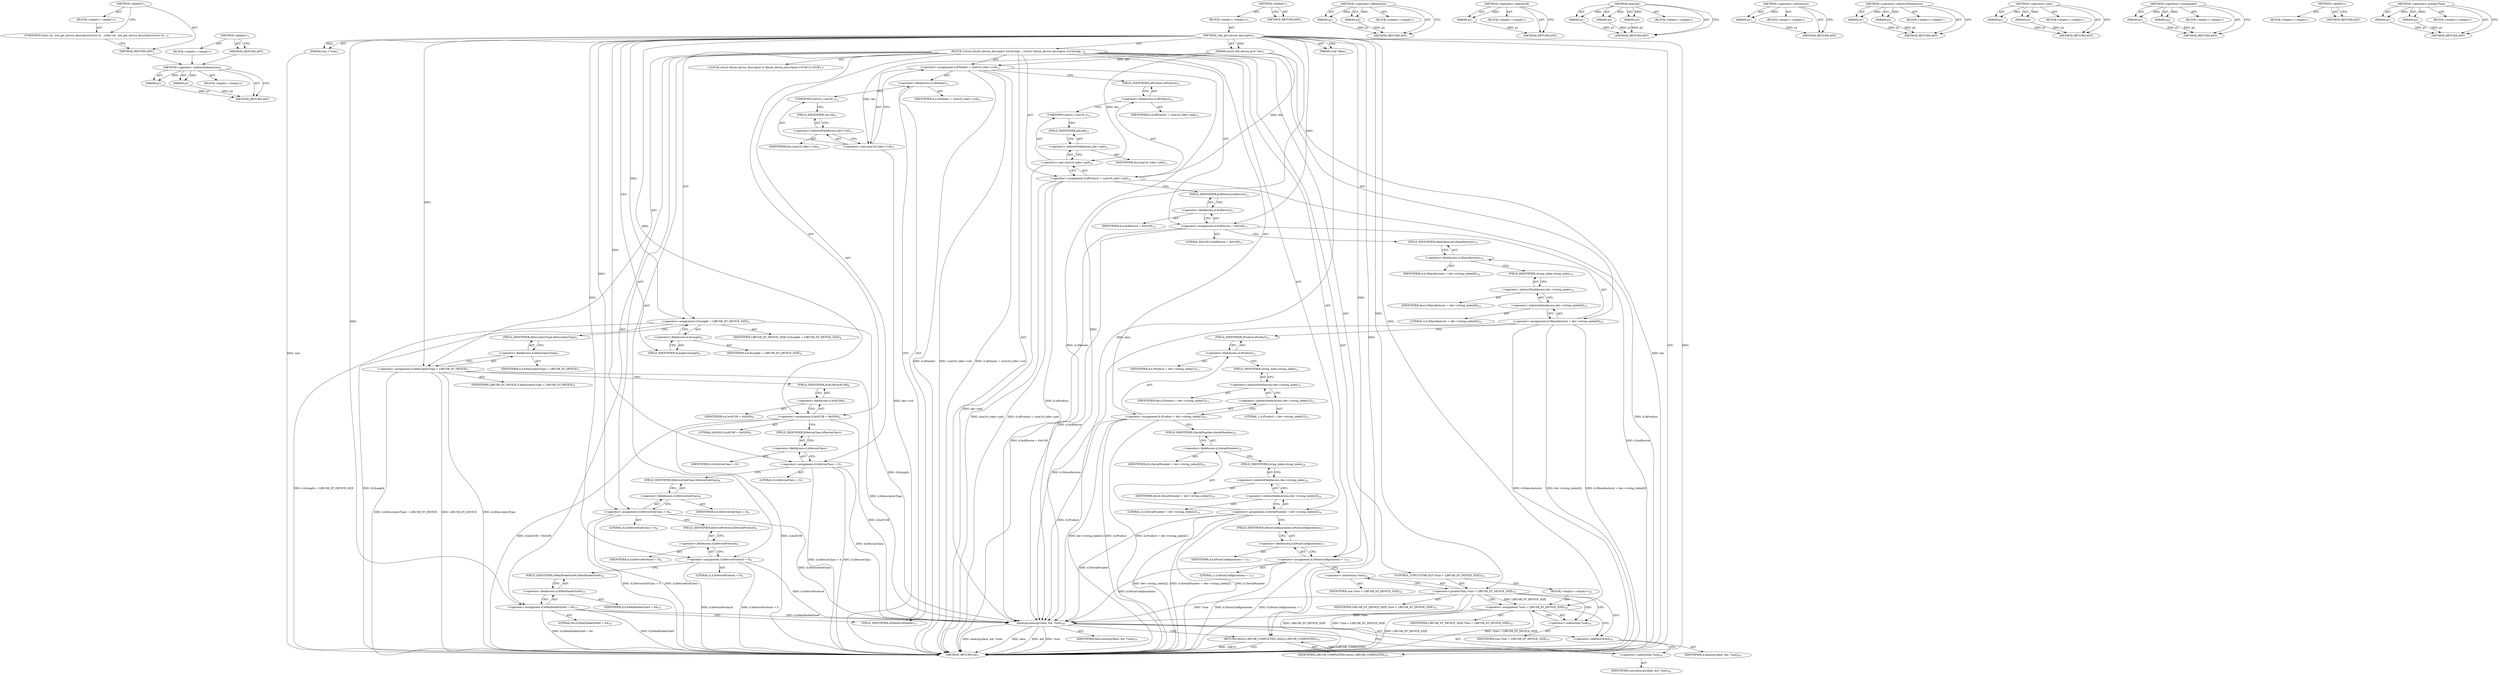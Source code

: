 digraph "&lt;global&gt;" {
vulnerable_167 [label=<(METHOD,&lt;operator&gt;.indirectIndexAccess)>];
vulnerable_168 [label=<(PARAM,p1)>];
vulnerable_169 [label=<(PARAM,p2)>];
vulnerable_170 [label=<(BLOCK,&lt;empty&gt;,&lt;empty&gt;)>];
vulnerable_171 [label=<(METHOD_RETURN,ANY)>];
vulnerable_6 [label=<(METHOD,&lt;global&gt;)<SUB>1</SUB>>];
vulnerable_7 [label=<(BLOCK,&lt;empty&gt;,&lt;empty&gt;)<SUB>1</SUB>>];
vulnerable_8 [label=<(METHOD,_hid_get_device_descriptor)<SUB>1</SUB>>];
vulnerable_9 [label=<(PARAM,struct hid_device_priv* dev)<SUB>1</SUB>>];
vulnerable_10 [label=<(PARAM,void *data)<SUB>1</SUB>>];
vulnerable_11 [label=<(PARAM,size_t *size)<SUB>1</SUB>>];
vulnerable_12 [label=<(BLOCK,{
	struct libusb_device_descriptor d;
	d.bLengt...,{
	struct libusb_device_descriptor d;
	d.bLengt...)<SUB>2</SUB>>];
vulnerable_13 [label="<(LOCAL,struct libusb_device_descriptor d: libusb_device_descriptor)<SUB>3</SUB>>"];
vulnerable_14 [label=<(&lt;operator&gt;.assignment,d.bLength = LIBUSB_DT_DEVICE_SIZE)<SUB>4</SUB>>];
vulnerable_15 [label=<(&lt;operator&gt;.fieldAccess,d.bLength)<SUB>4</SUB>>];
vulnerable_16 [label=<(IDENTIFIER,d,d.bLength = LIBUSB_DT_DEVICE_SIZE)<SUB>4</SUB>>];
vulnerable_17 [label=<(FIELD_IDENTIFIER,bLength,bLength)<SUB>4</SUB>>];
vulnerable_18 [label=<(IDENTIFIER,LIBUSB_DT_DEVICE_SIZE,d.bLength = LIBUSB_DT_DEVICE_SIZE)<SUB>4</SUB>>];
vulnerable_19 [label=<(&lt;operator&gt;.assignment,d.bDescriptorType = LIBUSB_DT_DEVICE)<SUB>5</SUB>>];
vulnerable_20 [label=<(&lt;operator&gt;.fieldAccess,d.bDescriptorType)<SUB>5</SUB>>];
vulnerable_21 [label=<(IDENTIFIER,d,d.bDescriptorType = LIBUSB_DT_DEVICE)<SUB>5</SUB>>];
vulnerable_22 [label=<(FIELD_IDENTIFIER,bDescriptorType,bDescriptorType)<SUB>5</SUB>>];
vulnerable_23 [label=<(IDENTIFIER,LIBUSB_DT_DEVICE,d.bDescriptorType = LIBUSB_DT_DEVICE)<SUB>5</SUB>>];
vulnerable_24 [label=<(&lt;operator&gt;.assignment,d.bcdUSB = 0x0200)<SUB>6</SUB>>];
vulnerable_25 [label=<(&lt;operator&gt;.fieldAccess,d.bcdUSB)<SUB>6</SUB>>];
vulnerable_26 [label=<(IDENTIFIER,d,d.bcdUSB = 0x0200)<SUB>6</SUB>>];
vulnerable_27 [label=<(FIELD_IDENTIFIER,bcdUSB,bcdUSB)<SUB>6</SUB>>];
vulnerable_28 [label=<(LITERAL,0x0200,d.bcdUSB = 0x0200)<SUB>6</SUB>>];
vulnerable_29 [label=<(&lt;operator&gt;.assignment,d.bDeviceClass = 0)<SUB>7</SUB>>];
vulnerable_30 [label=<(&lt;operator&gt;.fieldAccess,d.bDeviceClass)<SUB>7</SUB>>];
vulnerable_31 [label=<(IDENTIFIER,d,d.bDeviceClass = 0)<SUB>7</SUB>>];
vulnerable_32 [label=<(FIELD_IDENTIFIER,bDeviceClass,bDeviceClass)<SUB>7</SUB>>];
vulnerable_33 [label=<(LITERAL,0,d.bDeviceClass = 0)<SUB>7</SUB>>];
vulnerable_34 [label=<(&lt;operator&gt;.assignment,d.bDeviceSubClass = 0)<SUB>8</SUB>>];
vulnerable_35 [label=<(&lt;operator&gt;.fieldAccess,d.bDeviceSubClass)<SUB>8</SUB>>];
vulnerable_36 [label=<(IDENTIFIER,d,d.bDeviceSubClass = 0)<SUB>8</SUB>>];
vulnerable_37 [label=<(FIELD_IDENTIFIER,bDeviceSubClass,bDeviceSubClass)<SUB>8</SUB>>];
vulnerable_38 [label=<(LITERAL,0,d.bDeviceSubClass = 0)<SUB>8</SUB>>];
vulnerable_39 [label=<(&lt;operator&gt;.assignment,d.bDeviceProtocol = 0)<SUB>9</SUB>>];
vulnerable_40 [label=<(&lt;operator&gt;.fieldAccess,d.bDeviceProtocol)<SUB>9</SUB>>];
vulnerable_41 [label=<(IDENTIFIER,d,d.bDeviceProtocol = 0)<SUB>9</SUB>>];
vulnerable_42 [label=<(FIELD_IDENTIFIER,bDeviceProtocol,bDeviceProtocol)<SUB>9</SUB>>];
vulnerable_43 [label=<(LITERAL,0,d.bDeviceProtocol = 0)<SUB>9</SUB>>];
vulnerable_44 [label=<(&lt;operator&gt;.assignment,d.bMaxPacketSize0 = 64)<SUB>10</SUB>>];
vulnerable_45 [label=<(&lt;operator&gt;.fieldAccess,d.bMaxPacketSize0)<SUB>10</SUB>>];
vulnerable_46 [label=<(IDENTIFIER,d,d.bMaxPacketSize0 = 64)<SUB>10</SUB>>];
vulnerable_47 [label=<(FIELD_IDENTIFIER,bMaxPacketSize0,bMaxPacketSize0)<SUB>10</SUB>>];
vulnerable_48 [label=<(LITERAL,64,d.bMaxPacketSize0 = 64)<SUB>10</SUB>>];
vulnerable_49 [label=<(&lt;operator&gt;.assignment,d.idVendor = (uint16_t)dev-&gt;vid)<SUB>11</SUB>>];
vulnerable_50 [label=<(&lt;operator&gt;.fieldAccess,d.idVendor)<SUB>11</SUB>>];
vulnerable_51 [label=<(IDENTIFIER,d,d.idVendor = (uint16_t)dev-&gt;vid)<SUB>11</SUB>>];
vulnerable_52 [label=<(FIELD_IDENTIFIER,idVendor,idVendor)<SUB>11</SUB>>];
vulnerable_53 [label=<(&lt;operator&gt;.cast,(uint16_t)dev-&gt;vid)<SUB>11</SUB>>];
vulnerable_54 [label=<(UNKNOWN,uint16_t,uint16_t)<SUB>11</SUB>>];
vulnerable_55 [label=<(&lt;operator&gt;.indirectFieldAccess,dev-&gt;vid)<SUB>11</SUB>>];
vulnerable_56 [label=<(IDENTIFIER,dev,(uint16_t)dev-&gt;vid)<SUB>11</SUB>>];
vulnerable_57 [label=<(FIELD_IDENTIFIER,vid,vid)<SUB>11</SUB>>];
vulnerable_58 [label=<(&lt;operator&gt;.assignment,d.idProduct = (uint16_t)dev-&gt;pid)<SUB>12</SUB>>];
vulnerable_59 [label=<(&lt;operator&gt;.fieldAccess,d.idProduct)<SUB>12</SUB>>];
vulnerable_60 [label=<(IDENTIFIER,d,d.idProduct = (uint16_t)dev-&gt;pid)<SUB>12</SUB>>];
vulnerable_61 [label=<(FIELD_IDENTIFIER,idProduct,idProduct)<SUB>12</SUB>>];
vulnerable_62 [label=<(&lt;operator&gt;.cast,(uint16_t)dev-&gt;pid)<SUB>12</SUB>>];
vulnerable_63 [label=<(UNKNOWN,uint16_t,uint16_t)<SUB>12</SUB>>];
vulnerable_64 [label=<(&lt;operator&gt;.indirectFieldAccess,dev-&gt;pid)<SUB>12</SUB>>];
vulnerable_65 [label=<(IDENTIFIER,dev,(uint16_t)dev-&gt;pid)<SUB>12</SUB>>];
vulnerable_66 [label=<(FIELD_IDENTIFIER,pid,pid)<SUB>12</SUB>>];
vulnerable_67 [label=<(&lt;operator&gt;.assignment,d.bcdDevice = 0x0100)<SUB>13</SUB>>];
vulnerable_68 [label=<(&lt;operator&gt;.fieldAccess,d.bcdDevice)<SUB>13</SUB>>];
vulnerable_69 [label=<(IDENTIFIER,d,d.bcdDevice = 0x0100)<SUB>13</SUB>>];
vulnerable_70 [label=<(FIELD_IDENTIFIER,bcdDevice,bcdDevice)<SUB>13</SUB>>];
vulnerable_71 [label=<(LITERAL,0x0100,d.bcdDevice = 0x0100)<SUB>13</SUB>>];
vulnerable_72 [label=<(&lt;operator&gt;.assignment,d.iManufacturer = dev-&gt;string_index[0])<SUB>14</SUB>>];
vulnerable_73 [label=<(&lt;operator&gt;.fieldAccess,d.iManufacturer)<SUB>14</SUB>>];
vulnerable_74 [label=<(IDENTIFIER,d,d.iManufacturer = dev-&gt;string_index[0])<SUB>14</SUB>>];
vulnerable_75 [label=<(FIELD_IDENTIFIER,iManufacturer,iManufacturer)<SUB>14</SUB>>];
vulnerable_76 [label=<(&lt;operator&gt;.indirectIndexAccess,dev-&gt;string_index[0])<SUB>14</SUB>>];
vulnerable_77 [label=<(&lt;operator&gt;.indirectFieldAccess,dev-&gt;string_index)<SUB>14</SUB>>];
vulnerable_78 [label=<(IDENTIFIER,dev,d.iManufacturer = dev-&gt;string_index[0])<SUB>14</SUB>>];
vulnerable_79 [label=<(FIELD_IDENTIFIER,string_index,string_index)<SUB>14</SUB>>];
vulnerable_80 [label=<(LITERAL,0,d.iManufacturer = dev-&gt;string_index[0])<SUB>14</SUB>>];
vulnerable_81 [label=<(&lt;operator&gt;.assignment,d.iProduct = dev-&gt;string_index[1])<SUB>15</SUB>>];
vulnerable_82 [label=<(&lt;operator&gt;.fieldAccess,d.iProduct)<SUB>15</SUB>>];
vulnerable_83 [label=<(IDENTIFIER,d,d.iProduct = dev-&gt;string_index[1])<SUB>15</SUB>>];
vulnerable_84 [label=<(FIELD_IDENTIFIER,iProduct,iProduct)<SUB>15</SUB>>];
vulnerable_85 [label=<(&lt;operator&gt;.indirectIndexAccess,dev-&gt;string_index[1])<SUB>15</SUB>>];
vulnerable_86 [label=<(&lt;operator&gt;.indirectFieldAccess,dev-&gt;string_index)<SUB>15</SUB>>];
vulnerable_87 [label=<(IDENTIFIER,dev,d.iProduct = dev-&gt;string_index[1])<SUB>15</SUB>>];
vulnerable_88 [label=<(FIELD_IDENTIFIER,string_index,string_index)<SUB>15</SUB>>];
vulnerable_89 [label=<(LITERAL,1,d.iProduct = dev-&gt;string_index[1])<SUB>15</SUB>>];
vulnerable_90 [label=<(&lt;operator&gt;.assignment,d.iSerialNumber = dev-&gt;string_index[2])<SUB>16</SUB>>];
vulnerable_91 [label=<(&lt;operator&gt;.fieldAccess,d.iSerialNumber)<SUB>16</SUB>>];
vulnerable_92 [label=<(IDENTIFIER,d,d.iSerialNumber = dev-&gt;string_index[2])<SUB>16</SUB>>];
vulnerable_93 [label=<(FIELD_IDENTIFIER,iSerialNumber,iSerialNumber)<SUB>16</SUB>>];
vulnerable_94 [label=<(&lt;operator&gt;.indirectIndexAccess,dev-&gt;string_index[2])<SUB>16</SUB>>];
vulnerable_95 [label=<(&lt;operator&gt;.indirectFieldAccess,dev-&gt;string_index)<SUB>16</SUB>>];
vulnerable_96 [label=<(IDENTIFIER,dev,d.iSerialNumber = dev-&gt;string_index[2])<SUB>16</SUB>>];
vulnerable_97 [label=<(FIELD_IDENTIFIER,string_index,string_index)<SUB>16</SUB>>];
vulnerable_98 [label=<(LITERAL,2,d.iSerialNumber = dev-&gt;string_index[2])<SUB>16</SUB>>];
vulnerable_99 [label=<(&lt;operator&gt;.assignment,d.bNumConfigurations = 1)<SUB>17</SUB>>];
vulnerable_100 [label=<(&lt;operator&gt;.fieldAccess,d.bNumConfigurations)<SUB>17</SUB>>];
vulnerable_101 [label=<(IDENTIFIER,d,d.bNumConfigurations = 1)<SUB>17</SUB>>];
vulnerable_102 [label=<(FIELD_IDENTIFIER,bNumConfigurations,bNumConfigurations)<SUB>17</SUB>>];
vulnerable_103 [label=<(LITERAL,1,d.bNumConfigurations = 1)<SUB>17</SUB>>];
vulnerable_104 [label=<(CONTROL_STRUCTURE,IF,if (*size &gt; LIBUSB_DT_DEVICE_SIZE))<SUB>18</SUB>>];
vulnerable_105 [label=<(&lt;operator&gt;.greaterThan,*size &gt; LIBUSB_DT_DEVICE_SIZE)<SUB>18</SUB>>];
vulnerable_106 [label=<(&lt;operator&gt;.indirection,*size)<SUB>18</SUB>>];
vulnerable_107 [label=<(IDENTIFIER,size,*size &gt; LIBUSB_DT_DEVICE_SIZE)<SUB>18</SUB>>];
vulnerable_108 [label=<(IDENTIFIER,LIBUSB_DT_DEVICE_SIZE,*size &gt; LIBUSB_DT_DEVICE_SIZE)<SUB>18</SUB>>];
vulnerable_109 [label=<(BLOCK,&lt;empty&gt;,&lt;empty&gt;)<SUB>19</SUB>>];
vulnerable_110 [label=<(&lt;operator&gt;.assignment,*size = LIBUSB_DT_DEVICE_SIZE)<SUB>19</SUB>>];
vulnerable_111 [label=<(&lt;operator&gt;.indirection,*size)<SUB>19</SUB>>];
vulnerable_112 [label=<(IDENTIFIER,size,*size = LIBUSB_DT_DEVICE_SIZE)<SUB>19</SUB>>];
vulnerable_113 [label=<(IDENTIFIER,LIBUSB_DT_DEVICE_SIZE,*size = LIBUSB_DT_DEVICE_SIZE)<SUB>19</SUB>>];
vulnerable_114 [label=<(memcpy,memcpy(data, &amp;d, *size))<SUB>20</SUB>>];
vulnerable_115 [label=<(IDENTIFIER,data,memcpy(data, &amp;d, *size))<SUB>20</SUB>>];
vulnerable_116 [label=<(&lt;operator&gt;.addressOf,&amp;d)<SUB>20</SUB>>];
vulnerable_117 [label=<(IDENTIFIER,d,memcpy(data, &amp;d, *size))<SUB>20</SUB>>];
vulnerable_118 [label=<(&lt;operator&gt;.indirection,*size)<SUB>20</SUB>>];
vulnerable_119 [label=<(IDENTIFIER,size,memcpy(data, &amp;d, *size))<SUB>20</SUB>>];
vulnerable_120 [label=<(RETURN,return LIBUSB_COMPLETED;,return LIBUSB_COMPLETED;)<SUB>21</SUB>>];
vulnerable_121 [label=<(IDENTIFIER,LIBUSB_COMPLETED,return LIBUSB_COMPLETED;)<SUB>21</SUB>>];
vulnerable_122 [label=<(METHOD_RETURN,int)<SUB>1</SUB>>];
vulnerable_124 [label=<(METHOD_RETURN,ANY)<SUB>1</SUB>>];
vulnerable_152 [label=<(METHOD,&lt;operator&gt;.fieldAccess)>];
vulnerable_153 [label=<(PARAM,p1)>];
vulnerable_154 [label=<(PARAM,p2)>];
vulnerable_155 [label=<(BLOCK,&lt;empty&gt;,&lt;empty&gt;)>];
vulnerable_156 [label=<(METHOD_RETURN,ANY)>];
vulnerable_187 [label=<(METHOD,&lt;operator&gt;.addressOf)>];
vulnerable_188 [label=<(PARAM,p1)>];
vulnerable_189 [label=<(BLOCK,&lt;empty&gt;,&lt;empty&gt;)>];
vulnerable_190 [label=<(METHOD_RETURN,ANY)>];
vulnerable_181 [label=<(METHOD,memcpy)>];
vulnerable_182 [label=<(PARAM,p1)>];
vulnerable_183 [label=<(PARAM,p2)>];
vulnerable_184 [label=<(PARAM,p3)>];
vulnerable_185 [label=<(BLOCK,&lt;empty&gt;,&lt;empty&gt;)>];
vulnerable_186 [label=<(METHOD_RETURN,ANY)>];
vulnerable_177 [label=<(METHOD,&lt;operator&gt;.indirection)>];
vulnerable_178 [label=<(PARAM,p1)>];
vulnerable_179 [label=<(BLOCK,&lt;empty&gt;,&lt;empty&gt;)>];
vulnerable_180 [label=<(METHOD_RETURN,ANY)>];
vulnerable_162 [label=<(METHOD,&lt;operator&gt;.indirectFieldAccess)>];
vulnerable_163 [label=<(PARAM,p1)>];
vulnerable_164 [label=<(PARAM,p2)>];
vulnerable_165 [label=<(BLOCK,&lt;empty&gt;,&lt;empty&gt;)>];
vulnerable_166 [label=<(METHOD_RETURN,ANY)>];
vulnerable_157 [label=<(METHOD,&lt;operator&gt;.cast)>];
vulnerable_158 [label=<(PARAM,p1)>];
vulnerable_159 [label=<(PARAM,p2)>];
vulnerable_160 [label=<(BLOCK,&lt;empty&gt;,&lt;empty&gt;)>];
vulnerable_161 [label=<(METHOD_RETURN,ANY)>];
vulnerable_147 [label=<(METHOD,&lt;operator&gt;.assignment)>];
vulnerable_148 [label=<(PARAM,p1)>];
vulnerable_149 [label=<(PARAM,p2)>];
vulnerable_150 [label=<(BLOCK,&lt;empty&gt;,&lt;empty&gt;)>];
vulnerable_151 [label=<(METHOD_RETURN,ANY)>];
vulnerable_141 [label=<(METHOD,&lt;global&gt;)<SUB>1</SUB>>];
vulnerable_142 [label=<(BLOCK,&lt;empty&gt;,&lt;empty&gt;)>];
vulnerable_143 [label=<(METHOD_RETURN,ANY)>];
vulnerable_172 [label=<(METHOD,&lt;operator&gt;.greaterThan)>];
vulnerable_173 [label=<(PARAM,p1)>];
vulnerable_174 [label=<(PARAM,p2)>];
vulnerable_175 [label=<(BLOCK,&lt;empty&gt;,&lt;empty&gt;)>];
vulnerable_176 [label=<(METHOD_RETURN,ANY)>];
fixed_6 [label=<(METHOD,&lt;global&gt;)<SUB>1</SUB>>];
fixed_7 [label=<(BLOCK,&lt;empty&gt;,&lt;empty&gt;)<SUB>1</SUB>>];
fixed_8 [label=<(UNKNOWN,static int _hid_get_device_descriptor(struct hi...,static int _hid_get_device_descriptor(struct hi...)<SUB>1</SUB>>];
fixed_9 [label=<(METHOD_RETURN,ANY)<SUB>1</SUB>>];
fixed_14 [label=<(METHOD,&lt;global&gt;)<SUB>1</SUB>>];
fixed_15 [label=<(BLOCK,&lt;empty&gt;,&lt;empty&gt;)>];
fixed_16 [label=<(METHOD_RETURN,ANY)>];
vulnerable_167 -> vulnerable_168  [key=0, label="AST: "];
vulnerable_167 -> vulnerable_168  [key=1, label="DDG: "];
vulnerable_167 -> vulnerable_170  [key=0, label="AST: "];
vulnerable_167 -> vulnerable_169  [key=0, label="AST: "];
vulnerable_167 -> vulnerable_169  [key=1, label="DDG: "];
vulnerable_167 -> vulnerable_171  [key=0, label="AST: "];
vulnerable_167 -> vulnerable_171  [key=1, label="CFG: "];
vulnerable_168 -> vulnerable_171  [key=0, label="DDG: p1"];
vulnerable_169 -> vulnerable_171  [key=0, label="DDG: p2"];
vulnerable_6 -> vulnerable_7  [key=0, label="AST: "];
vulnerable_6 -> vulnerable_124  [key=0, label="AST: "];
vulnerable_6 -> vulnerable_124  [key=1, label="CFG: "];
vulnerable_7 -> vulnerable_8  [key=0, label="AST: "];
vulnerable_8 -> vulnerable_9  [key=0, label="AST: "];
vulnerable_8 -> vulnerable_9  [key=1, label="DDG: "];
vulnerable_8 -> vulnerable_10  [key=0, label="AST: "];
vulnerable_8 -> vulnerable_10  [key=1, label="DDG: "];
vulnerable_8 -> vulnerable_11  [key=0, label="AST: "];
vulnerable_8 -> vulnerable_11  [key=1, label="DDG: "];
vulnerable_8 -> vulnerable_12  [key=0, label="AST: "];
vulnerable_8 -> vulnerable_122  [key=0, label="AST: "];
vulnerable_8 -> vulnerable_17  [key=0, label="CFG: "];
vulnerable_8 -> vulnerable_14  [key=0, label="DDG: "];
vulnerable_8 -> vulnerable_19  [key=0, label="DDG: "];
vulnerable_8 -> vulnerable_24  [key=0, label="DDG: "];
vulnerable_8 -> vulnerable_29  [key=0, label="DDG: "];
vulnerable_8 -> vulnerable_34  [key=0, label="DDG: "];
vulnerable_8 -> vulnerable_39  [key=0, label="DDG: "];
vulnerable_8 -> vulnerable_44  [key=0, label="DDG: "];
vulnerable_8 -> vulnerable_67  [key=0, label="DDG: "];
vulnerable_8 -> vulnerable_99  [key=0, label="DDG: "];
vulnerable_8 -> vulnerable_120  [key=0, label="DDG: "];
vulnerable_8 -> vulnerable_114  [key=0, label="DDG: "];
vulnerable_8 -> vulnerable_121  [key=0, label="DDG: "];
vulnerable_8 -> vulnerable_105  [key=0, label="DDG: "];
vulnerable_8 -> vulnerable_110  [key=0, label="DDG: "];
vulnerable_9 -> vulnerable_122  [key=0, label="DDG: dev"];
vulnerable_9 -> vulnerable_49  [key=0, label="DDG: dev"];
vulnerable_9 -> vulnerable_58  [key=0, label="DDG: dev"];
vulnerable_9 -> vulnerable_53  [key=0, label="DDG: dev"];
vulnerable_9 -> vulnerable_62  [key=0, label="DDG: dev"];
vulnerable_10 -> vulnerable_114  [key=0, label="DDG: data"];
vulnerable_11 -> vulnerable_122  [key=0, label="DDG: size"];
vulnerable_12 -> vulnerable_13  [key=0, label="AST: "];
vulnerable_12 -> vulnerable_14  [key=0, label="AST: "];
vulnerable_12 -> vulnerable_19  [key=0, label="AST: "];
vulnerable_12 -> vulnerable_24  [key=0, label="AST: "];
vulnerable_12 -> vulnerable_29  [key=0, label="AST: "];
vulnerable_12 -> vulnerable_34  [key=0, label="AST: "];
vulnerable_12 -> vulnerable_39  [key=0, label="AST: "];
vulnerable_12 -> vulnerable_44  [key=0, label="AST: "];
vulnerable_12 -> vulnerable_49  [key=0, label="AST: "];
vulnerable_12 -> vulnerable_58  [key=0, label="AST: "];
vulnerable_12 -> vulnerable_67  [key=0, label="AST: "];
vulnerable_12 -> vulnerable_72  [key=0, label="AST: "];
vulnerable_12 -> vulnerable_81  [key=0, label="AST: "];
vulnerable_12 -> vulnerable_90  [key=0, label="AST: "];
vulnerable_12 -> vulnerable_99  [key=0, label="AST: "];
vulnerable_12 -> vulnerable_104  [key=0, label="AST: "];
vulnerable_12 -> vulnerable_114  [key=0, label="AST: "];
vulnerable_12 -> vulnerable_120  [key=0, label="AST: "];
vulnerable_14 -> vulnerable_15  [key=0, label="AST: "];
vulnerable_14 -> vulnerable_18  [key=0, label="AST: "];
vulnerable_14 -> vulnerable_22  [key=0, label="CFG: "];
vulnerable_14 -> vulnerable_122  [key=0, label="DDG: d.bLength"];
vulnerable_14 -> vulnerable_122  [key=1, label="DDG: d.bLength = LIBUSB_DT_DEVICE_SIZE"];
vulnerable_14 -> vulnerable_114  [key=0, label="DDG: d.bLength"];
vulnerable_15 -> vulnerable_16  [key=0, label="AST: "];
vulnerable_15 -> vulnerable_17  [key=0, label="AST: "];
vulnerable_15 -> vulnerable_14  [key=0, label="CFG: "];
vulnerable_17 -> vulnerable_15  [key=0, label="CFG: "];
vulnerable_19 -> vulnerable_20  [key=0, label="AST: "];
vulnerable_19 -> vulnerable_23  [key=0, label="AST: "];
vulnerable_19 -> vulnerable_27  [key=0, label="CFG: "];
vulnerable_19 -> vulnerable_122  [key=0, label="DDG: d.bDescriptorType"];
vulnerable_19 -> vulnerable_122  [key=1, label="DDG: d.bDescriptorType = LIBUSB_DT_DEVICE"];
vulnerable_19 -> vulnerable_122  [key=2, label="DDG: LIBUSB_DT_DEVICE"];
vulnerable_19 -> vulnerable_114  [key=0, label="DDG: d.bDescriptorType"];
vulnerable_20 -> vulnerable_21  [key=0, label="AST: "];
vulnerable_20 -> vulnerable_22  [key=0, label="AST: "];
vulnerable_20 -> vulnerable_19  [key=0, label="CFG: "];
vulnerable_22 -> vulnerable_20  [key=0, label="CFG: "];
vulnerable_24 -> vulnerable_25  [key=0, label="AST: "];
vulnerable_24 -> vulnerable_28  [key=0, label="AST: "];
vulnerable_24 -> vulnerable_32  [key=0, label="CFG: "];
vulnerable_24 -> vulnerable_122  [key=0, label="DDG: d.bcdUSB"];
vulnerable_24 -> vulnerable_122  [key=1, label="DDG: d.bcdUSB = 0x0200"];
vulnerable_24 -> vulnerable_114  [key=0, label="DDG: d.bcdUSB"];
vulnerable_25 -> vulnerable_26  [key=0, label="AST: "];
vulnerable_25 -> vulnerable_27  [key=0, label="AST: "];
vulnerable_25 -> vulnerable_24  [key=0, label="CFG: "];
vulnerable_27 -> vulnerable_25  [key=0, label="CFG: "];
vulnerable_29 -> vulnerable_30  [key=0, label="AST: "];
vulnerable_29 -> vulnerable_33  [key=0, label="AST: "];
vulnerable_29 -> vulnerable_37  [key=0, label="CFG: "];
vulnerable_29 -> vulnerable_122  [key=0, label="DDG: d.bDeviceClass"];
vulnerable_29 -> vulnerable_122  [key=1, label="DDG: d.bDeviceClass = 0"];
vulnerable_29 -> vulnerable_114  [key=0, label="DDG: d.bDeviceClass"];
vulnerable_30 -> vulnerable_31  [key=0, label="AST: "];
vulnerable_30 -> vulnerable_32  [key=0, label="AST: "];
vulnerable_30 -> vulnerable_29  [key=0, label="CFG: "];
vulnerable_32 -> vulnerable_30  [key=0, label="CFG: "];
vulnerable_34 -> vulnerable_35  [key=0, label="AST: "];
vulnerable_34 -> vulnerable_38  [key=0, label="AST: "];
vulnerable_34 -> vulnerable_42  [key=0, label="CFG: "];
vulnerable_34 -> vulnerable_122  [key=0, label="DDG: d.bDeviceSubClass"];
vulnerable_34 -> vulnerable_122  [key=1, label="DDG: d.bDeviceSubClass = 0"];
vulnerable_34 -> vulnerable_114  [key=0, label="DDG: d.bDeviceSubClass"];
vulnerable_35 -> vulnerable_36  [key=0, label="AST: "];
vulnerable_35 -> vulnerable_37  [key=0, label="AST: "];
vulnerable_35 -> vulnerable_34  [key=0, label="CFG: "];
vulnerable_37 -> vulnerable_35  [key=0, label="CFG: "];
vulnerable_39 -> vulnerable_40  [key=0, label="AST: "];
vulnerable_39 -> vulnerable_43  [key=0, label="AST: "];
vulnerable_39 -> vulnerable_47  [key=0, label="CFG: "];
vulnerable_39 -> vulnerable_122  [key=0, label="DDG: d.bDeviceProtocol"];
vulnerable_39 -> vulnerable_122  [key=1, label="DDG: d.bDeviceProtocol = 0"];
vulnerable_39 -> vulnerable_114  [key=0, label="DDG: d.bDeviceProtocol"];
vulnerable_40 -> vulnerable_41  [key=0, label="AST: "];
vulnerable_40 -> vulnerable_42  [key=0, label="AST: "];
vulnerable_40 -> vulnerable_39  [key=0, label="CFG: "];
vulnerable_42 -> vulnerable_40  [key=0, label="CFG: "];
vulnerable_44 -> vulnerable_45  [key=0, label="AST: "];
vulnerable_44 -> vulnerable_48  [key=0, label="AST: "];
vulnerable_44 -> vulnerable_52  [key=0, label="CFG: "];
vulnerable_44 -> vulnerable_122  [key=0, label="DDG: d.bMaxPacketSize0"];
vulnerable_44 -> vulnerable_122  [key=1, label="DDG: d.bMaxPacketSize0 = 64"];
vulnerable_44 -> vulnerable_114  [key=0, label="DDG: d.bMaxPacketSize0"];
vulnerable_45 -> vulnerable_46  [key=0, label="AST: "];
vulnerable_45 -> vulnerable_47  [key=0, label="AST: "];
vulnerable_45 -> vulnerable_44  [key=0, label="CFG: "];
vulnerable_47 -> vulnerable_45  [key=0, label="CFG: "];
vulnerable_49 -> vulnerable_50  [key=0, label="AST: "];
vulnerable_49 -> vulnerable_53  [key=0, label="AST: "];
vulnerable_49 -> vulnerable_61  [key=0, label="CFG: "];
vulnerable_49 -> vulnerable_122  [key=0, label="DDG: d.idVendor"];
vulnerable_49 -> vulnerable_122  [key=1, label="DDG: (uint16_t)dev-&gt;vid"];
vulnerable_49 -> vulnerable_122  [key=2, label="DDG: d.idVendor = (uint16_t)dev-&gt;vid"];
vulnerable_49 -> vulnerable_114  [key=0, label="DDG: d.idVendor"];
vulnerable_50 -> vulnerable_51  [key=0, label="AST: "];
vulnerable_50 -> vulnerable_52  [key=0, label="AST: "];
vulnerable_50 -> vulnerable_54  [key=0, label="CFG: "];
vulnerable_52 -> vulnerable_50  [key=0, label="CFG: "];
vulnerable_53 -> vulnerable_54  [key=0, label="AST: "];
vulnerable_53 -> vulnerable_55  [key=0, label="AST: "];
vulnerable_53 -> vulnerable_49  [key=0, label="CFG: "];
vulnerable_53 -> vulnerable_122  [key=0, label="DDG: dev-&gt;vid"];
vulnerable_54 -> vulnerable_57  [key=0, label="CFG: "];
vulnerable_55 -> vulnerable_56  [key=0, label="AST: "];
vulnerable_55 -> vulnerable_57  [key=0, label="AST: "];
vulnerable_55 -> vulnerable_53  [key=0, label="CFG: "];
vulnerable_57 -> vulnerable_55  [key=0, label="CFG: "];
vulnerable_58 -> vulnerable_59  [key=0, label="AST: "];
vulnerable_58 -> vulnerable_62  [key=0, label="AST: "];
vulnerable_58 -> vulnerable_70  [key=0, label="CFG: "];
vulnerable_58 -> vulnerable_122  [key=0, label="DDG: d.idProduct"];
vulnerable_58 -> vulnerable_122  [key=1, label="DDG: (uint16_t)dev-&gt;pid"];
vulnerable_58 -> vulnerable_122  [key=2, label="DDG: d.idProduct = (uint16_t)dev-&gt;pid"];
vulnerable_58 -> vulnerable_114  [key=0, label="DDG: d.idProduct"];
vulnerable_59 -> vulnerable_60  [key=0, label="AST: "];
vulnerable_59 -> vulnerable_61  [key=0, label="AST: "];
vulnerable_59 -> vulnerable_63  [key=0, label="CFG: "];
vulnerable_61 -> vulnerable_59  [key=0, label="CFG: "];
vulnerable_62 -> vulnerable_63  [key=0, label="AST: "];
vulnerable_62 -> vulnerable_64  [key=0, label="AST: "];
vulnerable_62 -> vulnerable_58  [key=0, label="CFG: "];
vulnerable_62 -> vulnerable_122  [key=0, label="DDG: dev-&gt;pid"];
vulnerable_63 -> vulnerable_66  [key=0, label="CFG: "];
vulnerable_64 -> vulnerable_65  [key=0, label="AST: "];
vulnerable_64 -> vulnerable_66  [key=0, label="AST: "];
vulnerable_64 -> vulnerable_62  [key=0, label="CFG: "];
vulnerable_66 -> vulnerable_64  [key=0, label="CFG: "];
vulnerable_67 -> vulnerable_68  [key=0, label="AST: "];
vulnerable_67 -> vulnerable_71  [key=0, label="AST: "];
vulnerable_67 -> vulnerable_75  [key=0, label="CFG: "];
vulnerable_67 -> vulnerable_122  [key=0, label="DDG: d.bcdDevice"];
vulnerable_67 -> vulnerable_122  [key=1, label="DDG: d.bcdDevice = 0x0100"];
vulnerable_67 -> vulnerable_114  [key=0, label="DDG: d.bcdDevice"];
vulnerable_68 -> vulnerable_69  [key=0, label="AST: "];
vulnerable_68 -> vulnerable_70  [key=0, label="AST: "];
vulnerable_68 -> vulnerable_67  [key=0, label="CFG: "];
vulnerable_70 -> vulnerable_68  [key=0, label="CFG: "];
vulnerable_72 -> vulnerable_73  [key=0, label="AST: "];
vulnerable_72 -> vulnerable_76  [key=0, label="AST: "];
vulnerable_72 -> vulnerable_84  [key=0, label="CFG: "];
vulnerable_72 -> vulnerable_122  [key=0, label="DDG: d.iManufacturer"];
vulnerable_72 -> vulnerable_122  [key=1, label="DDG: dev-&gt;string_index[0]"];
vulnerable_72 -> vulnerable_122  [key=2, label="DDG: d.iManufacturer = dev-&gt;string_index[0]"];
vulnerable_72 -> vulnerable_114  [key=0, label="DDG: d.iManufacturer"];
vulnerable_73 -> vulnerable_74  [key=0, label="AST: "];
vulnerable_73 -> vulnerable_75  [key=0, label="AST: "];
vulnerable_73 -> vulnerable_79  [key=0, label="CFG: "];
vulnerable_75 -> vulnerable_73  [key=0, label="CFG: "];
vulnerable_76 -> vulnerable_77  [key=0, label="AST: "];
vulnerable_76 -> vulnerable_80  [key=0, label="AST: "];
vulnerable_76 -> vulnerable_72  [key=0, label="CFG: "];
vulnerable_77 -> vulnerable_78  [key=0, label="AST: "];
vulnerable_77 -> vulnerable_79  [key=0, label="AST: "];
vulnerable_77 -> vulnerable_76  [key=0, label="CFG: "];
vulnerable_79 -> vulnerable_77  [key=0, label="CFG: "];
vulnerable_81 -> vulnerable_82  [key=0, label="AST: "];
vulnerable_81 -> vulnerable_85  [key=0, label="AST: "];
vulnerable_81 -> vulnerable_93  [key=0, label="CFG: "];
vulnerable_81 -> vulnerable_122  [key=0, label="DDG: d.iProduct"];
vulnerable_81 -> vulnerable_122  [key=1, label="DDG: dev-&gt;string_index[1]"];
vulnerable_81 -> vulnerable_122  [key=2, label="DDG: d.iProduct = dev-&gt;string_index[1]"];
vulnerable_81 -> vulnerable_114  [key=0, label="DDG: d.iProduct"];
vulnerable_82 -> vulnerable_83  [key=0, label="AST: "];
vulnerable_82 -> vulnerable_84  [key=0, label="AST: "];
vulnerable_82 -> vulnerable_88  [key=0, label="CFG: "];
vulnerable_84 -> vulnerable_82  [key=0, label="CFG: "];
vulnerable_85 -> vulnerable_86  [key=0, label="AST: "];
vulnerable_85 -> vulnerable_89  [key=0, label="AST: "];
vulnerable_85 -> vulnerable_81  [key=0, label="CFG: "];
vulnerable_86 -> vulnerable_87  [key=0, label="AST: "];
vulnerable_86 -> vulnerable_88  [key=0, label="AST: "];
vulnerable_86 -> vulnerable_85  [key=0, label="CFG: "];
vulnerable_88 -> vulnerable_86  [key=0, label="CFG: "];
vulnerable_90 -> vulnerable_91  [key=0, label="AST: "];
vulnerable_90 -> vulnerable_94  [key=0, label="AST: "];
vulnerable_90 -> vulnerable_102  [key=0, label="CFG: "];
vulnerable_90 -> vulnerable_122  [key=0, label="DDG: d.iSerialNumber"];
vulnerable_90 -> vulnerable_122  [key=1, label="DDG: dev-&gt;string_index[2]"];
vulnerable_90 -> vulnerable_122  [key=2, label="DDG: d.iSerialNumber = dev-&gt;string_index[2]"];
vulnerable_90 -> vulnerable_114  [key=0, label="DDG: d.iSerialNumber"];
vulnerable_91 -> vulnerable_92  [key=0, label="AST: "];
vulnerable_91 -> vulnerable_93  [key=0, label="AST: "];
vulnerable_91 -> vulnerable_97  [key=0, label="CFG: "];
vulnerable_93 -> vulnerable_91  [key=0, label="CFG: "];
vulnerable_94 -> vulnerable_95  [key=0, label="AST: "];
vulnerable_94 -> vulnerable_98  [key=0, label="AST: "];
vulnerable_94 -> vulnerable_90  [key=0, label="CFG: "];
vulnerable_95 -> vulnerable_96  [key=0, label="AST: "];
vulnerable_95 -> vulnerable_97  [key=0, label="AST: "];
vulnerable_95 -> vulnerable_94  [key=0, label="CFG: "];
vulnerable_97 -> vulnerable_95  [key=0, label="CFG: "];
vulnerable_99 -> vulnerable_100  [key=0, label="AST: "];
vulnerable_99 -> vulnerable_103  [key=0, label="AST: "];
vulnerable_99 -> vulnerable_106  [key=0, label="CFG: "];
vulnerable_99 -> vulnerable_122  [key=0, label="DDG: d.bNumConfigurations"];
vulnerable_99 -> vulnerable_122  [key=1, label="DDG: d.bNumConfigurations = 1"];
vulnerable_99 -> vulnerable_114  [key=0, label="DDG: d.bNumConfigurations"];
vulnerable_100 -> vulnerable_101  [key=0, label="AST: "];
vulnerable_100 -> vulnerable_102  [key=0, label="AST: "];
vulnerable_100 -> vulnerable_99  [key=0, label="CFG: "];
vulnerable_102 -> vulnerable_100  [key=0, label="CFG: "];
vulnerable_104 -> vulnerable_105  [key=0, label="AST: "];
vulnerable_104 -> vulnerable_109  [key=0, label="AST: "];
vulnerable_105 -> vulnerable_106  [key=0, label="AST: "];
vulnerable_105 -> vulnerable_108  [key=0, label="AST: "];
vulnerable_105 -> vulnerable_111  [key=0, label="CFG: "];
vulnerable_105 -> vulnerable_111  [key=1, label="CDG: "];
vulnerable_105 -> vulnerable_116  [key=0, label="CFG: "];
vulnerable_105 -> vulnerable_122  [key=0, label="DDG: LIBUSB_DT_DEVICE_SIZE"];
vulnerable_105 -> vulnerable_122  [key=1, label="DDG: *size &gt; LIBUSB_DT_DEVICE_SIZE"];
vulnerable_105 -> vulnerable_114  [key=0, label="DDG: *size"];
vulnerable_105 -> vulnerable_110  [key=0, label="DDG: LIBUSB_DT_DEVICE_SIZE"];
vulnerable_105 -> vulnerable_110  [key=1, label="CDG: "];
vulnerable_106 -> vulnerable_107  [key=0, label="AST: "];
vulnerable_106 -> vulnerable_105  [key=0, label="CFG: "];
vulnerable_109 -> vulnerable_110  [key=0, label="AST: "];
vulnerable_110 -> vulnerable_111  [key=0, label="AST: "];
vulnerable_110 -> vulnerable_113  [key=0, label="AST: "];
vulnerable_110 -> vulnerable_116  [key=0, label="CFG: "];
vulnerable_110 -> vulnerable_122  [key=0, label="DDG: LIBUSB_DT_DEVICE_SIZE"];
vulnerable_110 -> vulnerable_122  [key=1, label="DDG: *size = LIBUSB_DT_DEVICE_SIZE"];
vulnerable_110 -> vulnerable_114  [key=0, label="DDG: *size"];
vulnerable_111 -> vulnerable_112  [key=0, label="AST: "];
vulnerable_111 -> vulnerable_110  [key=0, label="CFG: "];
vulnerable_114 -> vulnerable_115  [key=0, label="AST: "];
vulnerable_114 -> vulnerable_116  [key=0, label="AST: "];
vulnerable_114 -> vulnerable_118  [key=0, label="AST: "];
vulnerable_114 -> vulnerable_120  [key=0, label="CFG: "];
vulnerable_114 -> vulnerable_122  [key=0, label="DDG: data"];
vulnerable_114 -> vulnerable_122  [key=1, label="DDG: &amp;d"];
vulnerable_114 -> vulnerable_122  [key=2, label="DDG: *size"];
vulnerable_114 -> vulnerable_122  [key=3, label="DDG: memcpy(data, &amp;d, *size)"];
vulnerable_116 -> vulnerable_117  [key=0, label="AST: "];
vulnerable_116 -> vulnerable_118  [key=0, label="CFG: "];
vulnerable_118 -> vulnerable_119  [key=0, label="AST: "];
vulnerable_118 -> vulnerable_114  [key=0, label="CFG: "];
vulnerable_120 -> vulnerable_121  [key=0, label="AST: "];
vulnerable_120 -> vulnerable_122  [key=0, label="CFG: "];
vulnerable_120 -> vulnerable_122  [key=1, label="DDG: &lt;RET&gt;"];
vulnerable_121 -> vulnerable_120  [key=0, label="DDG: LIBUSB_COMPLETED"];
vulnerable_152 -> vulnerable_153  [key=0, label="AST: "];
vulnerable_152 -> vulnerable_153  [key=1, label="DDG: "];
vulnerable_152 -> vulnerable_155  [key=0, label="AST: "];
vulnerable_152 -> vulnerable_154  [key=0, label="AST: "];
vulnerable_152 -> vulnerable_154  [key=1, label="DDG: "];
vulnerable_152 -> vulnerable_156  [key=0, label="AST: "];
vulnerable_152 -> vulnerable_156  [key=1, label="CFG: "];
vulnerable_153 -> vulnerable_156  [key=0, label="DDG: p1"];
vulnerable_154 -> vulnerable_156  [key=0, label="DDG: p2"];
vulnerable_187 -> vulnerable_188  [key=0, label="AST: "];
vulnerable_187 -> vulnerable_188  [key=1, label="DDG: "];
vulnerable_187 -> vulnerable_189  [key=0, label="AST: "];
vulnerable_187 -> vulnerable_190  [key=0, label="AST: "];
vulnerable_187 -> vulnerable_190  [key=1, label="CFG: "];
vulnerable_188 -> vulnerable_190  [key=0, label="DDG: p1"];
vulnerable_181 -> vulnerable_182  [key=0, label="AST: "];
vulnerable_181 -> vulnerable_182  [key=1, label="DDG: "];
vulnerable_181 -> vulnerable_185  [key=0, label="AST: "];
vulnerable_181 -> vulnerable_183  [key=0, label="AST: "];
vulnerable_181 -> vulnerable_183  [key=1, label="DDG: "];
vulnerable_181 -> vulnerable_186  [key=0, label="AST: "];
vulnerable_181 -> vulnerable_186  [key=1, label="CFG: "];
vulnerable_181 -> vulnerable_184  [key=0, label="AST: "];
vulnerable_181 -> vulnerable_184  [key=1, label="DDG: "];
vulnerable_182 -> vulnerable_186  [key=0, label="DDG: p1"];
vulnerable_183 -> vulnerable_186  [key=0, label="DDG: p2"];
vulnerable_184 -> vulnerable_186  [key=0, label="DDG: p3"];
vulnerable_177 -> vulnerable_178  [key=0, label="AST: "];
vulnerable_177 -> vulnerable_178  [key=1, label="DDG: "];
vulnerable_177 -> vulnerable_179  [key=0, label="AST: "];
vulnerable_177 -> vulnerable_180  [key=0, label="AST: "];
vulnerable_177 -> vulnerable_180  [key=1, label="CFG: "];
vulnerable_178 -> vulnerable_180  [key=0, label="DDG: p1"];
vulnerable_162 -> vulnerable_163  [key=0, label="AST: "];
vulnerable_162 -> vulnerable_163  [key=1, label="DDG: "];
vulnerable_162 -> vulnerable_165  [key=0, label="AST: "];
vulnerable_162 -> vulnerable_164  [key=0, label="AST: "];
vulnerable_162 -> vulnerable_164  [key=1, label="DDG: "];
vulnerable_162 -> vulnerable_166  [key=0, label="AST: "];
vulnerable_162 -> vulnerable_166  [key=1, label="CFG: "];
vulnerable_163 -> vulnerable_166  [key=0, label="DDG: p1"];
vulnerable_164 -> vulnerable_166  [key=0, label="DDG: p2"];
vulnerable_157 -> vulnerable_158  [key=0, label="AST: "];
vulnerable_157 -> vulnerable_158  [key=1, label="DDG: "];
vulnerable_157 -> vulnerable_160  [key=0, label="AST: "];
vulnerable_157 -> vulnerable_159  [key=0, label="AST: "];
vulnerable_157 -> vulnerable_159  [key=1, label="DDG: "];
vulnerable_157 -> vulnerable_161  [key=0, label="AST: "];
vulnerable_157 -> vulnerable_161  [key=1, label="CFG: "];
vulnerable_158 -> vulnerable_161  [key=0, label="DDG: p1"];
vulnerable_159 -> vulnerable_161  [key=0, label="DDG: p2"];
vulnerable_147 -> vulnerable_148  [key=0, label="AST: "];
vulnerable_147 -> vulnerable_148  [key=1, label="DDG: "];
vulnerable_147 -> vulnerable_150  [key=0, label="AST: "];
vulnerable_147 -> vulnerable_149  [key=0, label="AST: "];
vulnerable_147 -> vulnerable_149  [key=1, label="DDG: "];
vulnerable_147 -> vulnerable_151  [key=0, label="AST: "];
vulnerable_147 -> vulnerable_151  [key=1, label="CFG: "];
vulnerable_148 -> vulnerable_151  [key=0, label="DDG: p1"];
vulnerable_149 -> vulnerable_151  [key=0, label="DDG: p2"];
vulnerable_141 -> vulnerable_142  [key=0, label="AST: "];
vulnerable_141 -> vulnerable_143  [key=0, label="AST: "];
vulnerable_141 -> vulnerable_143  [key=1, label="CFG: "];
vulnerable_172 -> vulnerable_173  [key=0, label="AST: "];
vulnerable_172 -> vulnerable_173  [key=1, label="DDG: "];
vulnerable_172 -> vulnerable_175  [key=0, label="AST: "];
vulnerable_172 -> vulnerable_174  [key=0, label="AST: "];
vulnerable_172 -> vulnerable_174  [key=1, label="DDG: "];
vulnerable_172 -> vulnerable_176  [key=0, label="AST: "];
vulnerable_172 -> vulnerable_176  [key=1, label="CFG: "];
vulnerable_173 -> vulnerable_176  [key=0, label="DDG: p1"];
vulnerable_174 -> vulnerable_176  [key=0, label="DDG: p2"];
fixed_6 -> fixed_7  [key=0, label="AST: "];
fixed_6 -> fixed_9  [key=0, label="AST: "];
fixed_6 -> fixed_8  [key=0, label="CFG: "];
fixed_7 -> fixed_8  [key=0, label="AST: "];
fixed_8 -> fixed_9  [key=0, label="CFG: "];
fixed_9 -> vulnerable_167  [key=0];
fixed_14 -> fixed_15  [key=0, label="AST: "];
fixed_14 -> fixed_16  [key=0, label="AST: "];
fixed_14 -> fixed_16  [key=1, label="CFG: "];
fixed_15 -> vulnerable_167  [key=0];
fixed_16 -> vulnerable_167  [key=0];
}
